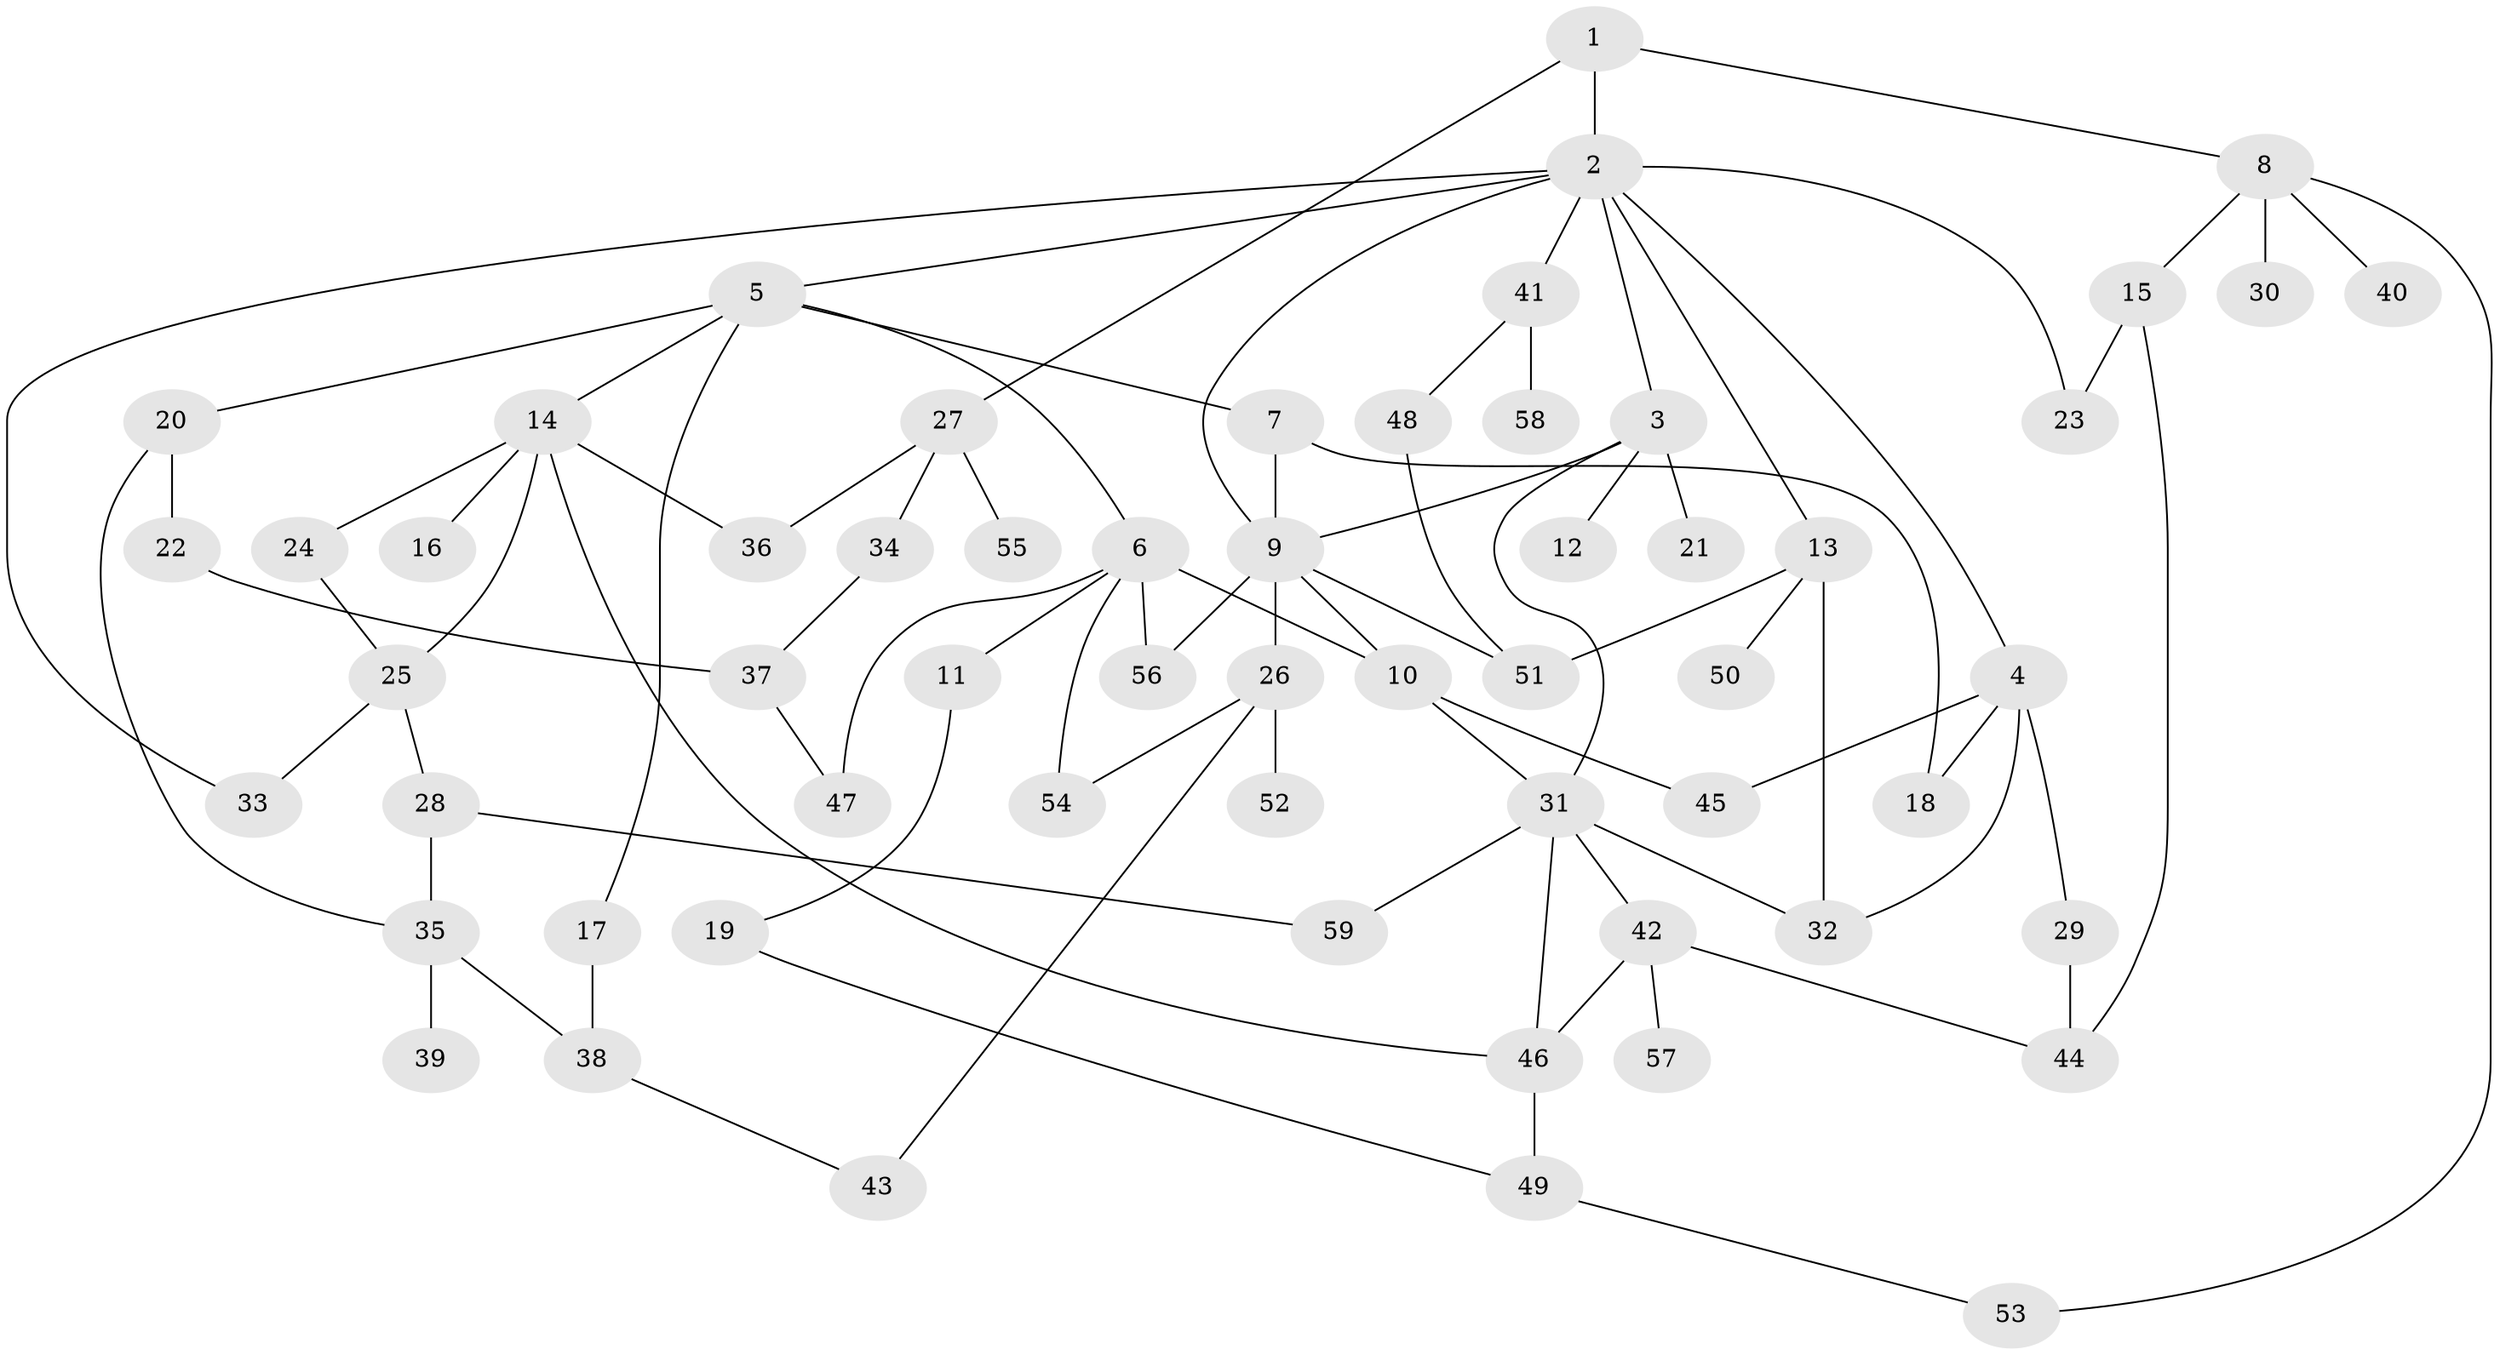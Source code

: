 // Generated by graph-tools (version 1.1) at 2025/25/03/09/25 03:25:34]
// undirected, 59 vertices, 86 edges
graph export_dot {
graph [start="1"]
  node [color=gray90,style=filled];
  1;
  2;
  3;
  4;
  5;
  6;
  7;
  8;
  9;
  10;
  11;
  12;
  13;
  14;
  15;
  16;
  17;
  18;
  19;
  20;
  21;
  22;
  23;
  24;
  25;
  26;
  27;
  28;
  29;
  30;
  31;
  32;
  33;
  34;
  35;
  36;
  37;
  38;
  39;
  40;
  41;
  42;
  43;
  44;
  45;
  46;
  47;
  48;
  49;
  50;
  51;
  52;
  53;
  54;
  55;
  56;
  57;
  58;
  59;
  1 -- 2;
  1 -- 8;
  1 -- 27;
  2 -- 3;
  2 -- 4;
  2 -- 5;
  2 -- 13;
  2 -- 23;
  2 -- 41;
  2 -- 9;
  2 -- 33;
  3 -- 12;
  3 -- 21;
  3 -- 31;
  3 -- 9;
  4 -- 18;
  4 -- 29;
  4 -- 32;
  4 -- 45;
  5 -- 6;
  5 -- 7;
  5 -- 14;
  5 -- 17;
  5 -- 20;
  6 -- 11;
  6 -- 47;
  6 -- 54;
  6 -- 56;
  6 -- 10;
  7 -- 9;
  7 -- 18;
  8 -- 15;
  8 -- 30;
  8 -- 40;
  8 -- 53;
  9 -- 10;
  9 -- 26;
  9 -- 56;
  9 -- 51;
  10 -- 45;
  10 -- 31;
  11 -- 19;
  13 -- 50;
  13 -- 32;
  13 -- 51;
  14 -- 16;
  14 -- 24;
  14 -- 36;
  14 -- 25;
  14 -- 46;
  15 -- 23;
  15 -- 44;
  17 -- 38;
  19 -- 49;
  20 -- 22;
  20 -- 35;
  22 -- 37;
  24 -- 25;
  25 -- 28;
  25 -- 33;
  26 -- 52;
  26 -- 54;
  26 -- 43;
  27 -- 34;
  27 -- 36;
  27 -- 55;
  28 -- 59;
  28 -- 35;
  29 -- 44;
  31 -- 32;
  31 -- 42;
  31 -- 59;
  31 -- 46;
  34 -- 37;
  35 -- 39;
  35 -- 38;
  37 -- 47;
  38 -- 43;
  41 -- 48;
  41 -- 58;
  42 -- 46;
  42 -- 57;
  42 -- 44;
  46 -- 49;
  48 -- 51;
  49 -- 53;
}
